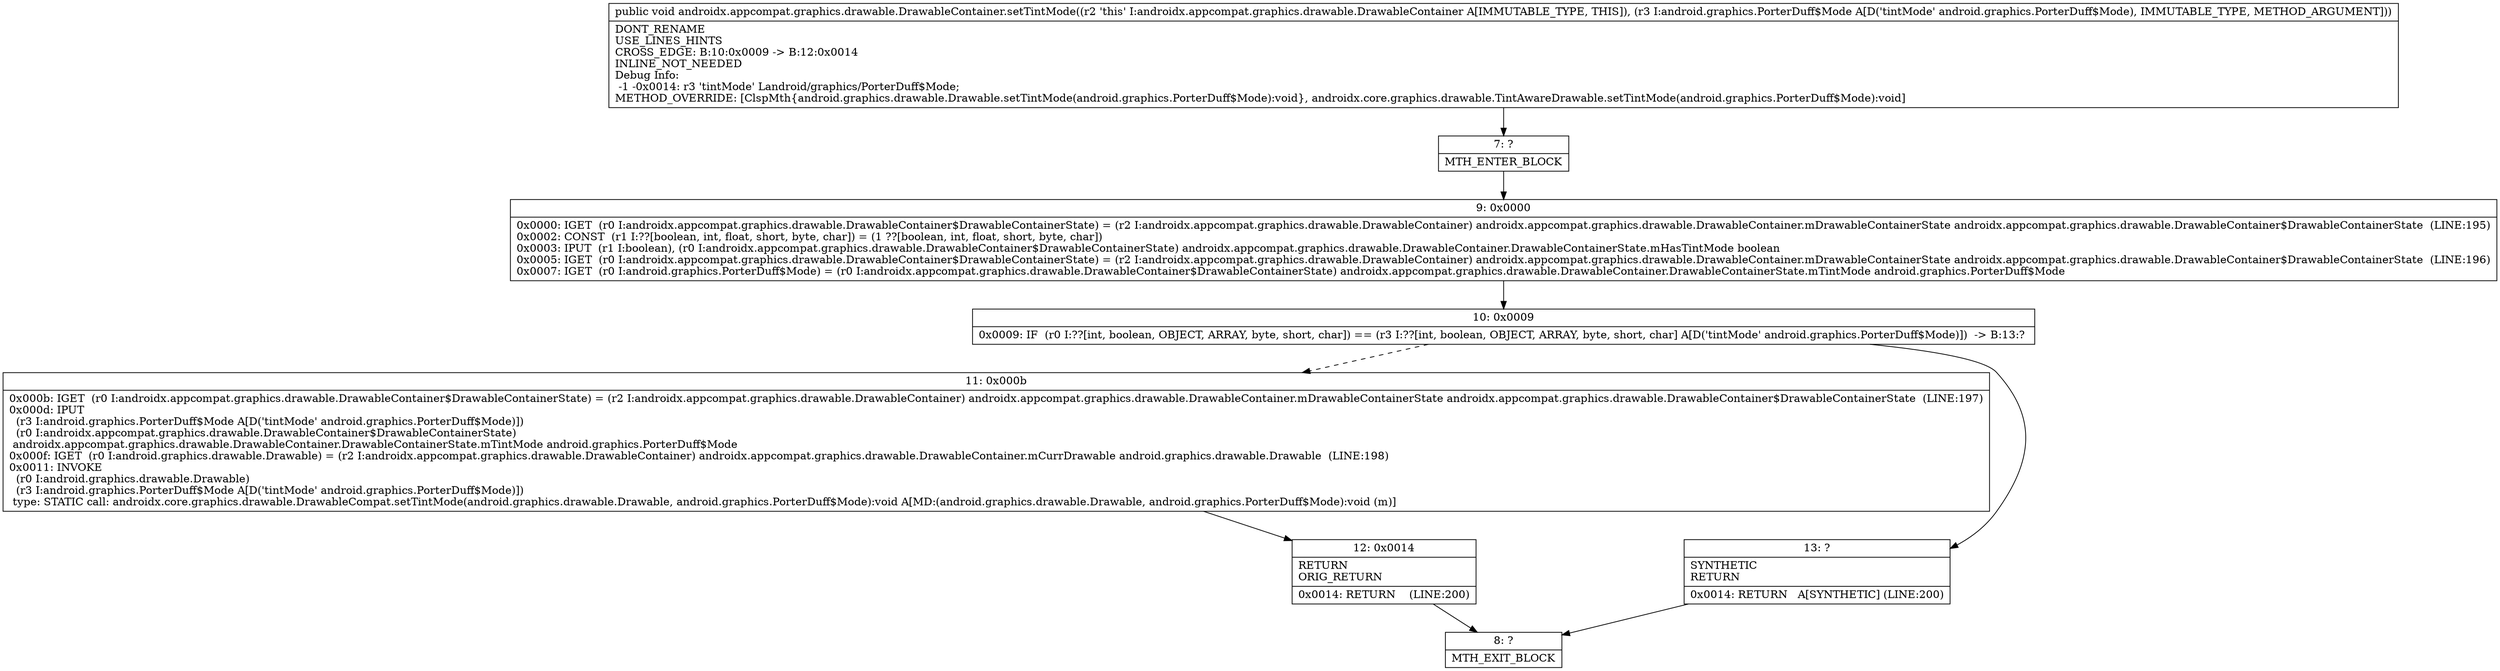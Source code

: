 digraph "CFG forandroidx.appcompat.graphics.drawable.DrawableContainer.setTintMode(Landroid\/graphics\/PorterDuff$Mode;)V" {
Node_7 [shape=record,label="{7\:\ ?|MTH_ENTER_BLOCK\l}"];
Node_9 [shape=record,label="{9\:\ 0x0000|0x0000: IGET  (r0 I:androidx.appcompat.graphics.drawable.DrawableContainer$DrawableContainerState) = (r2 I:androidx.appcompat.graphics.drawable.DrawableContainer) androidx.appcompat.graphics.drawable.DrawableContainer.mDrawableContainerState androidx.appcompat.graphics.drawable.DrawableContainer$DrawableContainerState  (LINE:195)\l0x0002: CONST  (r1 I:??[boolean, int, float, short, byte, char]) = (1 ??[boolean, int, float, short, byte, char]) \l0x0003: IPUT  (r1 I:boolean), (r0 I:androidx.appcompat.graphics.drawable.DrawableContainer$DrawableContainerState) androidx.appcompat.graphics.drawable.DrawableContainer.DrawableContainerState.mHasTintMode boolean \l0x0005: IGET  (r0 I:androidx.appcompat.graphics.drawable.DrawableContainer$DrawableContainerState) = (r2 I:androidx.appcompat.graphics.drawable.DrawableContainer) androidx.appcompat.graphics.drawable.DrawableContainer.mDrawableContainerState androidx.appcompat.graphics.drawable.DrawableContainer$DrawableContainerState  (LINE:196)\l0x0007: IGET  (r0 I:android.graphics.PorterDuff$Mode) = (r0 I:androidx.appcompat.graphics.drawable.DrawableContainer$DrawableContainerState) androidx.appcompat.graphics.drawable.DrawableContainer.DrawableContainerState.mTintMode android.graphics.PorterDuff$Mode \l}"];
Node_10 [shape=record,label="{10\:\ 0x0009|0x0009: IF  (r0 I:??[int, boolean, OBJECT, ARRAY, byte, short, char]) == (r3 I:??[int, boolean, OBJECT, ARRAY, byte, short, char] A[D('tintMode' android.graphics.PorterDuff$Mode)])  \-\> B:13:? \l}"];
Node_11 [shape=record,label="{11\:\ 0x000b|0x000b: IGET  (r0 I:androidx.appcompat.graphics.drawable.DrawableContainer$DrawableContainerState) = (r2 I:androidx.appcompat.graphics.drawable.DrawableContainer) androidx.appcompat.graphics.drawable.DrawableContainer.mDrawableContainerState androidx.appcompat.graphics.drawable.DrawableContainer$DrawableContainerState  (LINE:197)\l0x000d: IPUT  \l  (r3 I:android.graphics.PorterDuff$Mode A[D('tintMode' android.graphics.PorterDuff$Mode)])\l  (r0 I:androidx.appcompat.graphics.drawable.DrawableContainer$DrawableContainerState)\l androidx.appcompat.graphics.drawable.DrawableContainer.DrawableContainerState.mTintMode android.graphics.PorterDuff$Mode \l0x000f: IGET  (r0 I:android.graphics.drawable.Drawable) = (r2 I:androidx.appcompat.graphics.drawable.DrawableContainer) androidx.appcompat.graphics.drawable.DrawableContainer.mCurrDrawable android.graphics.drawable.Drawable  (LINE:198)\l0x0011: INVOKE  \l  (r0 I:android.graphics.drawable.Drawable)\l  (r3 I:android.graphics.PorterDuff$Mode A[D('tintMode' android.graphics.PorterDuff$Mode)])\l type: STATIC call: androidx.core.graphics.drawable.DrawableCompat.setTintMode(android.graphics.drawable.Drawable, android.graphics.PorterDuff$Mode):void A[MD:(android.graphics.drawable.Drawable, android.graphics.PorterDuff$Mode):void (m)]\l}"];
Node_12 [shape=record,label="{12\:\ 0x0014|RETURN\lORIG_RETURN\l|0x0014: RETURN    (LINE:200)\l}"];
Node_8 [shape=record,label="{8\:\ ?|MTH_EXIT_BLOCK\l}"];
Node_13 [shape=record,label="{13\:\ ?|SYNTHETIC\lRETURN\l|0x0014: RETURN   A[SYNTHETIC] (LINE:200)\l}"];
MethodNode[shape=record,label="{public void androidx.appcompat.graphics.drawable.DrawableContainer.setTintMode((r2 'this' I:androidx.appcompat.graphics.drawable.DrawableContainer A[IMMUTABLE_TYPE, THIS]), (r3 I:android.graphics.PorterDuff$Mode A[D('tintMode' android.graphics.PorterDuff$Mode), IMMUTABLE_TYPE, METHOD_ARGUMENT]))  | DONT_RENAME\lUSE_LINES_HINTS\lCROSS_EDGE: B:10:0x0009 \-\> B:12:0x0014\lINLINE_NOT_NEEDED\lDebug Info:\l  \-1 \-0x0014: r3 'tintMode' Landroid\/graphics\/PorterDuff$Mode;\lMETHOD_OVERRIDE: [ClspMth\{android.graphics.drawable.Drawable.setTintMode(android.graphics.PorterDuff$Mode):void\}, androidx.core.graphics.drawable.TintAwareDrawable.setTintMode(android.graphics.PorterDuff$Mode):void]\l}"];
MethodNode -> Node_7;Node_7 -> Node_9;
Node_9 -> Node_10;
Node_10 -> Node_11[style=dashed];
Node_10 -> Node_13;
Node_11 -> Node_12;
Node_12 -> Node_8;
Node_13 -> Node_8;
}

